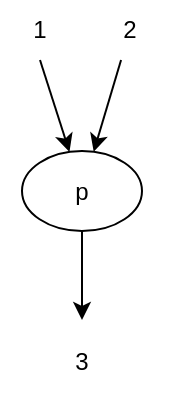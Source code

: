 <mxfile version="15.7.0" type="device"><diagram id="auvaHYt9D2mUyiJxwVjn" name="Page-1"><mxGraphModel dx="1422" dy="780" grid="1" gridSize="10" guides="1" tooltips="1" connect="1" arrows="1" fold="1" page="1" pageScale="1" pageWidth="827" pageHeight="1169" math="0" shadow="0"><root><mxCell id="0"/><mxCell id="1" parent="0"/><mxCell id="_DK2KvIIjlJ0qiKauMr6-78" value="p" style="ellipse;whiteSpace=wrap;html=1;" vertex="1" parent="1"><mxGeometry x="21" y="85.5" width="60" height="40" as="geometry"/></mxCell><mxCell id="_DK2KvIIjlJ0qiKauMr6-79" value="" style="endArrow=classic;html=1;rounded=0;startArrow=none;" edge="1" parent="1" target="_DK2KvIIjlJ0qiKauMr6-78"><mxGeometry width="50" height="50" relative="1" as="geometry"><mxPoint x="30" y="40" as="sourcePoint"/><mxPoint x="160" y="360" as="targetPoint"/></mxGeometry></mxCell><mxCell id="_DK2KvIIjlJ0qiKauMr6-81" value="1" style="text;html=1;strokeColor=none;fillColor=none;align=center;verticalAlign=middle;whiteSpace=wrap;rounded=0;" vertex="1" parent="1"><mxGeometry x="10" y="10" width="40" height="30" as="geometry"/></mxCell><mxCell id="_DK2KvIIjlJ0qiKauMr6-82" value="2" style="text;html=1;strokeColor=none;fillColor=none;align=center;verticalAlign=middle;whiteSpace=wrap;rounded=0;" vertex="1" parent="1"><mxGeometry x="55" y="10" width="40" height="30" as="geometry"/></mxCell><mxCell id="_DK2KvIIjlJ0qiKauMr6-84" value="" style="endArrow=classic;html=1;rounded=0;" edge="1" parent="1" source="_DK2KvIIjlJ0qiKauMr6-78"><mxGeometry width="50" height="50" relative="1" as="geometry"><mxPoint x="26.776" y="274.884" as="sourcePoint"/><mxPoint x="51" y="170" as="targetPoint"/></mxGeometry></mxCell><mxCell id="_DK2KvIIjlJ0qiKauMr6-85" value="3" style="text;html=1;strokeColor=none;fillColor=none;align=center;verticalAlign=middle;whiteSpace=wrap;rounded=0;" vertex="1" parent="1"><mxGeometry x="31" y="175.5" width="40" height="30" as="geometry"/></mxCell><mxCell id="_DK2KvIIjlJ0qiKauMr6-86" value="" style="endArrow=classic;html=1;rounded=0;startArrow=none;" edge="1" parent="1" source="_DK2KvIIjlJ0qiKauMr6-82" target="_DK2KvIIjlJ0qiKauMr6-78"><mxGeometry width="50" height="50" relative="1" as="geometry"><mxPoint x="105" y="40" as="sourcePoint"/><mxPoint x="105" y="80" as="targetPoint"/><Array as="points"/></mxGeometry></mxCell></root></mxGraphModel></diagram></mxfile>